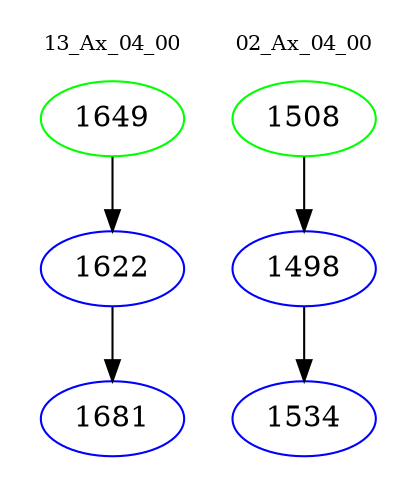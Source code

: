 digraph{
subgraph cluster_0 {
color = white
label = "13_Ax_04_00";
fontsize=10;
T0_1649 [label="1649", color="green"]
T0_1649 -> T0_1622 [color="black"]
T0_1622 [label="1622", color="blue"]
T0_1622 -> T0_1681 [color="black"]
T0_1681 [label="1681", color="blue"]
}
subgraph cluster_1 {
color = white
label = "02_Ax_04_00";
fontsize=10;
T1_1508 [label="1508", color="green"]
T1_1508 -> T1_1498 [color="black"]
T1_1498 [label="1498", color="blue"]
T1_1498 -> T1_1534 [color="black"]
T1_1534 [label="1534", color="blue"]
}
}
